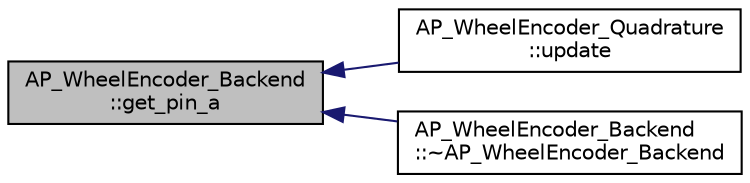 digraph "AP_WheelEncoder_Backend::get_pin_a"
{
 // INTERACTIVE_SVG=YES
  edge [fontname="Helvetica",fontsize="10",labelfontname="Helvetica",labelfontsize="10"];
  node [fontname="Helvetica",fontsize="10",shape=record];
  rankdir="LR";
  Node1 [label="AP_WheelEncoder_Backend\l::get_pin_a",height=0.2,width=0.4,color="black", fillcolor="grey75", style="filled", fontcolor="black"];
  Node1 -> Node2 [dir="back",color="midnightblue",fontsize="10",style="solid",fontname="Helvetica"];
  Node2 [label="AP_WheelEncoder_Quadrature\l::update",height=0.2,width=0.4,color="black", fillcolor="white", style="filled",URL="$classAP__WheelEncoder__Quadrature.html#a3a27a29cab25251c5993e4e7afab9071"];
  Node1 -> Node3 [dir="back",color="midnightblue",fontsize="10",style="solid",fontname="Helvetica"];
  Node3 [label="AP_WheelEncoder_Backend\l::~AP_WheelEncoder_Backend",height=0.2,width=0.4,color="black", fillcolor="white", style="filled",URL="$classAP__WheelEncoder__Backend.html#a5d5df5522ec5591048e7527667ab61de"];
}
